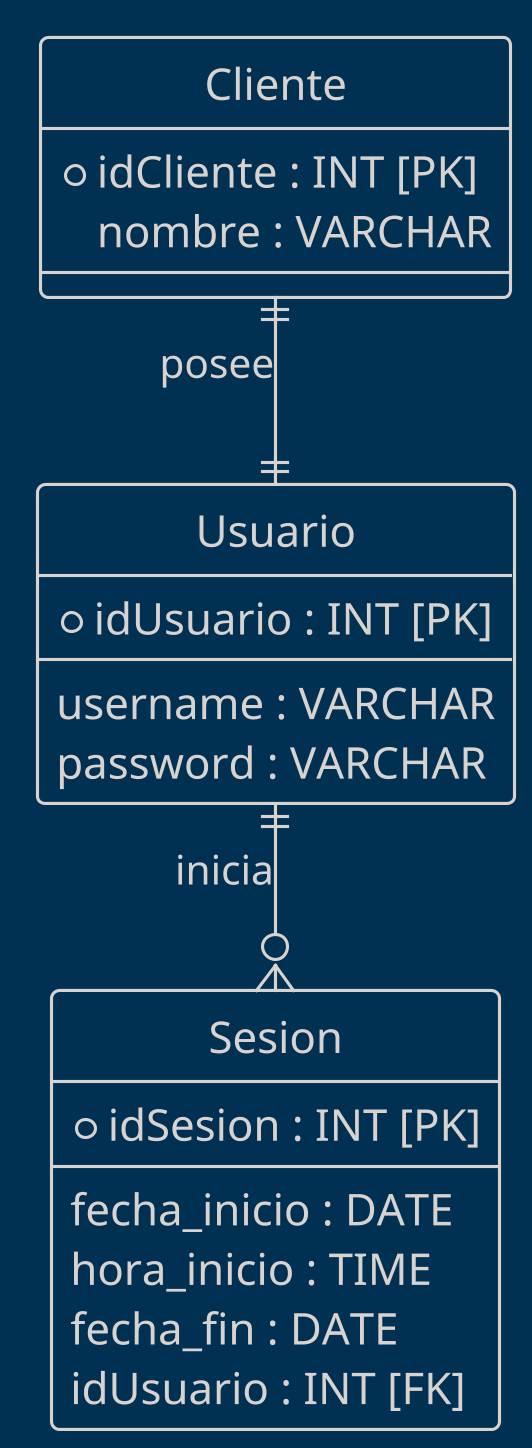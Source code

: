 @startuml pruebabd
!theme blueprint
skinparam dpi 300
skinparam linetype ortho
hide circle

entity Usuario {
  *idUsuario : INT [PK]
  --
  username : VARCHAR
  password : VARCHAR
}

entity Cliente {
  *idCliente : INT [PK]
  nombre : VARCHAR
}

entity Sesion {
  *idSesion : INT [PK]
  --
  fecha_inicio : DATE
  hora_inicio : TIME
  fecha_fin : DATE
  idUsuario : INT [FK]
}

Usuario ||--o{ Sesion : inicia
Cliente ||--|| Usuario : posee
@enduml
